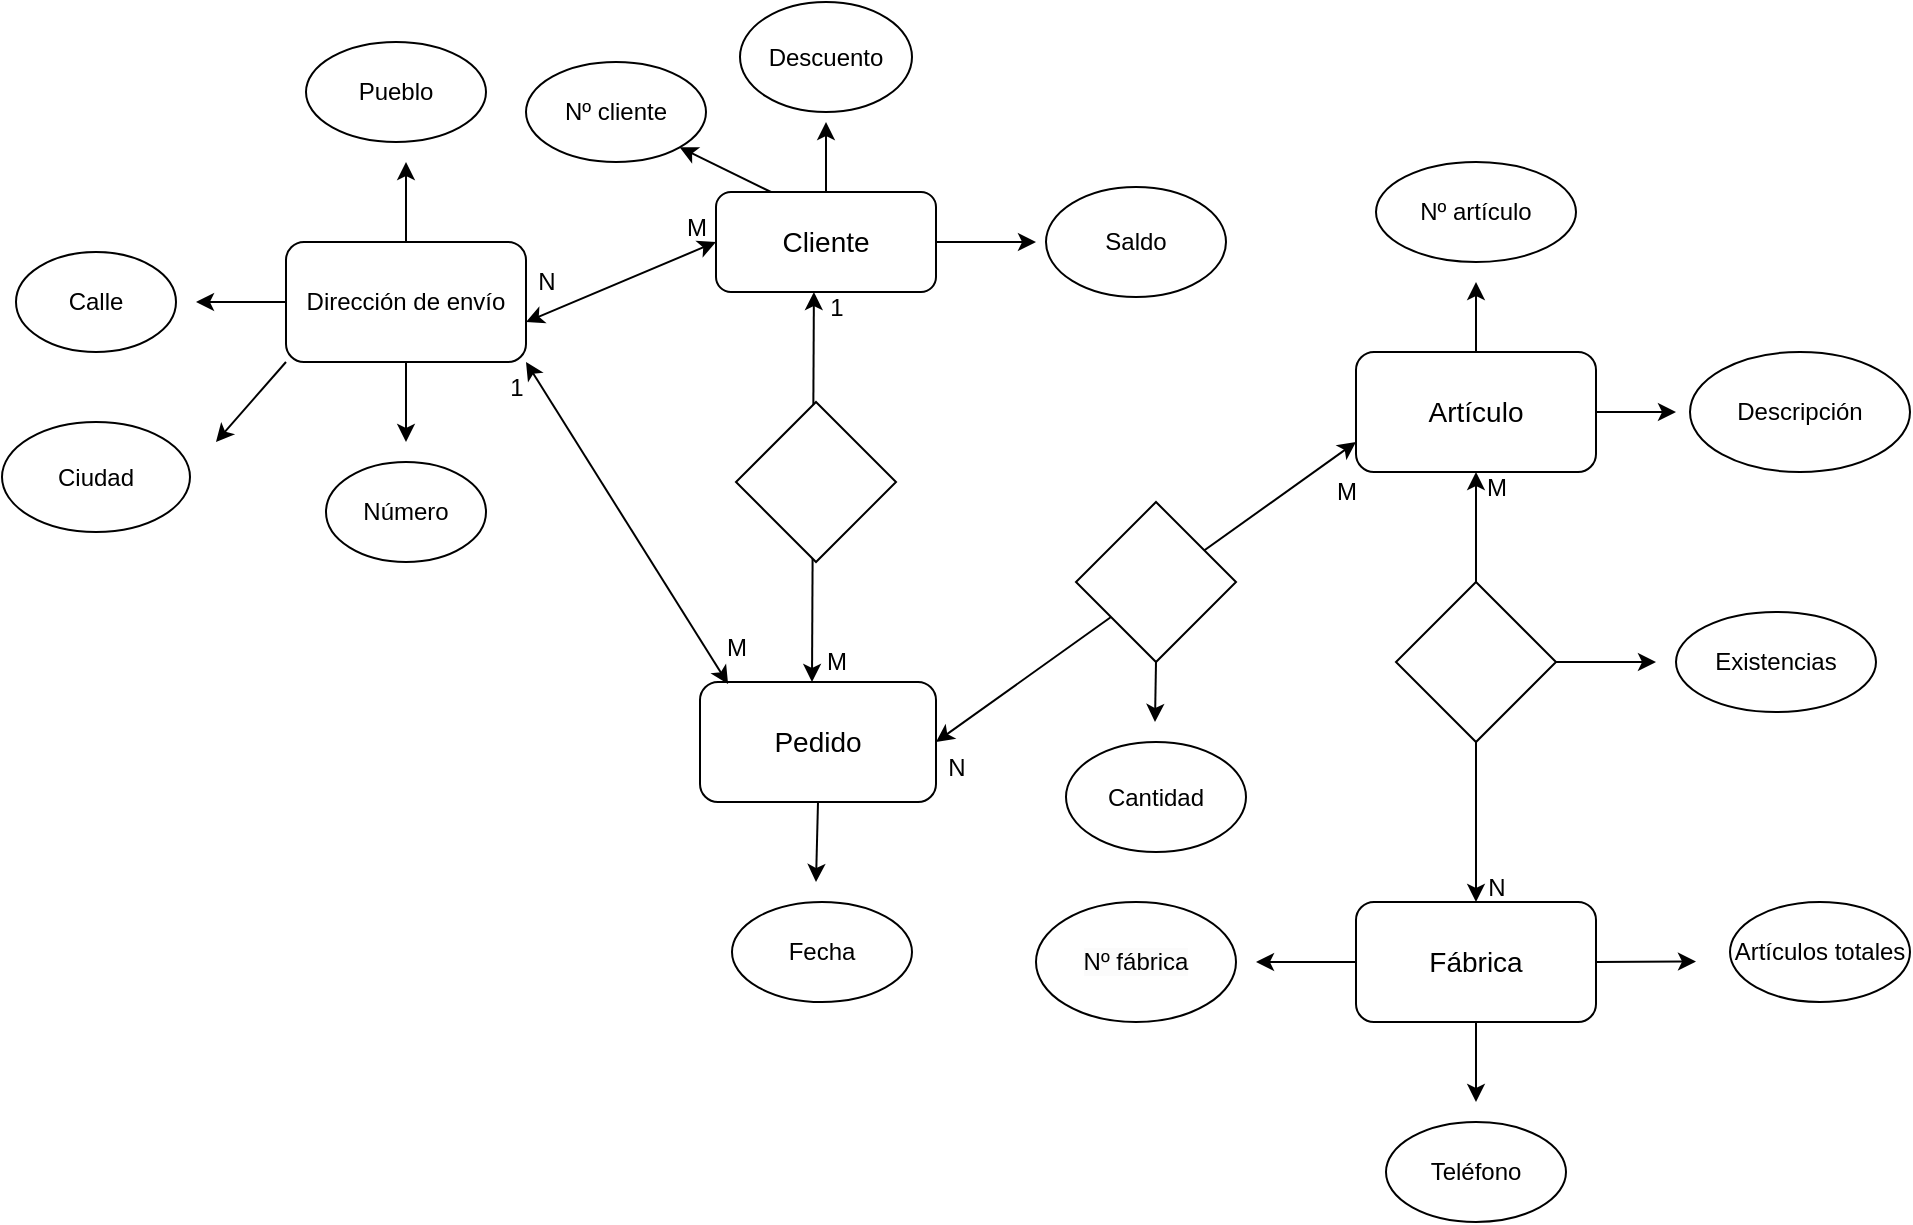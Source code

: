 <mxfile>
    <diagram id="58n1eWY7hebfJUepd4ns" name="Page-1">
        <mxGraphModel dx="1371" dy="809" grid="1" gridSize="10" guides="1" tooltips="1" connect="1" arrows="1" fold="1" page="1" pageScale="1" pageWidth="827" pageHeight="1169" math="0" shadow="0">
            <root>
                <mxCell id="0"/>
                <mxCell id="1" parent="0"/>
                <mxCell id="29" style="edgeStyle=none;html=1;exitX=0.5;exitY=0;exitDx=0;exitDy=0;" edge="1" parent="1" source="2">
                    <mxGeometry relative="1" as="geometry">
                        <mxPoint x="285" y="80" as="targetPoint"/>
                    </mxGeometry>
                </mxCell>
                <mxCell id="39" style="edgeStyle=none;html=1;exitX=1;exitY=0.5;exitDx=0;exitDy=0;" edge="1" parent="1" source="2">
                    <mxGeometry relative="1" as="geometry">
                        <mxPoint x="390" y="140" as="targetPoint"/>
                    </mxGeometry>
                </mxCell>
                <mxCell id="74" style="edgeStyle=none;html=1;exitX=0.25;exitY=0;exitDx=0;exitDy=0;entryX=1;entryY=1;entryDx=0;entryDy=0;" edge="1" parent="1" source="2" target="3">
                    <mxGeometry relative="1" as="geometry"/>
                </mxCell>
                <mxCell id="2" value="&lt;font style=&quot;font-size: 14px;&quot;&gt;Cliente&lt;/font&gt;" style="rounded=1;whiteSpace=wrap;html=1;" parent="1" vertex="1">
                    <mxGeometry x="230" y="115" width="110" height="50" as="geometry"/>
                </mxCell>
                <mxCell id="3" value="Nº cliente" style="ellipse;whiteSpace=wrap;html=1;" parent="1" vertex="1">
                    <mxGeometry x="135" y="50" width="90" height="50" as="geometry"/>
                </mxCell>
                <mxCell id="4" value="Saldo" style="ellipse;whiteSpace=wrap;html=1;" parent="1" vertex="1">
                    <mxGeometry x="395" y="112.5" width="90" height="55" as="geometry"/>
                </mxCell>
                <mxCell id="5" value="Descuento" style="ellipse;whiteSpace=wrap;html=1;" parent="1" vertex="1">
                    <mxGeometry x="242" y="20" width="86" height="55" as="geometry"/>
                </mxCell>
                <mxCell id="30" style="edgeStyle=none;html=1;exitX=0.5;exitY=0;exitDx=0;exitDy=0;" edge="1" parent="1" source="7">
                    <mxGeometry relative="1" as="geometry">
                        <mxPoint x="610" y="160" as="targetPoint"/>
                    </mxGeometry>
                </mxCell>
                <mxCell id="31" style="edgeStyle=none;html=1;exitX=1;exitY=0.5;exitDx=0;exitDy=0;" edge="1" parent="1" source="7">
                    <mxGeometry relative="1" as="geometry">
                        <mxPoint x="710" y="225" as="targetPoint"/>
                    </mxGeometry>
                </mxCell>
                <mxCell id="7" value="&lt;font style=&quot;font-size: 14px;&quot;&gt;Artículo&lt;/font&gt;" style="rounded=1;whiteSpace=wrap;html=1;" parent="1" vertex="1">
                    <mxGeometry x="550" y="195" width="120" height="60" as="geometry"/>
                </mxCell>
                <mxCell id="8" value="Nº artículo" style="ellipse;whiteSpace=wrap;html=1;" parent="1" vertex="1">
                    <mxGeometry x="560" y="100" width="100" height="50" as="geometry"/>
                </mxCell>
                <mxCell id="34" style="edgeStyle=none;html=1;exitX=0;exitY=0.5;exitDx=0;exitDy=0;" edge="1" parent="1" source="9">
                    <mxGeometry relative="1" as="geometry">
                        <mxPoint x="500" y="500" as="targetPoint"/>
                    </mxGeometry>
                </mxCell>
                <mxCell id="35" style="edgeStyle=none;html=1;exitX=0.5;exitY=1;exitDx=0;exitDy=0;" edge="1" parent="1" source="9">
                    <mxGeometry relative="1" as="geometry">
                        <mxPoint x="610" y="570" as="targetPoint"/>
                    </mxGeometry>
                </mxCell>
                <mxCell id="72" style="edgeStyle=none;html=1;exitX=1;exitY=0.5;exitDx=0;exitDy=0;" edge="1" parent="1" source="9">
                    <mxGeometry relative="1" as="geometry">
                        <mxPoint x="720" y="499.75" as="targetPoint"/>
                    </mxGeometry>
                </mxCell>
                <mxCell id="9" value="&lt;font style=&quot;font-size: 14px;&quot;&gt;Fábrica&lt;/font&gt;" style="rounded=1;whiteSpace=wrap;html=1;" parent="1" vertex="1">
                    <mxGeometry x="550" y="470" width="120" height="60" as="geometry"/>
                </mxCell>
                <mxCell id="10" value="Descripción" style="ellipse;whiteSpace=wrap;html=1;" parent="1" vertex="1">
                    <mxGeometry x="717" y="195" width="110" height="60" as="geometry"/>
                </mxCell>
                <mxCell id="11" value="Existencias" style="ellipse;whiteSpace=wrap;html=1;" parent="1" vertex="1">
                    <mxGeometry x="710" y="325" width="100" height="50" as="geometry"/>
                </mxCell>
                <mxCell id="45" style="edgeStyle=none;html=1;exitX=0.5;exitY=1;exitDx=0;exitDy=0;" edge="1" parent="1" source="12">
                    <mxGeometry relative="1" as="geometry">
                        <mxPoint x="280" y="460" as="targetPoint"/>
                    </mxGeometry>
                </mxCell>
                <mxCell id="12" value="&lt;font style=&quot;font-size: 14px;&quot;&gt;Pedido&lt;/font&gt;" style="rounded=1;whiteSpace=wrap;html=1;" parent="1" vertex="1">
                    <mxGeometry x="222" y="360" width="118" height="60" as="geometry"/>
                </mxCell>
                <mxCell id="14" value="Fecha" style="ellipse;whiteSpace=wrap;html=1;" parent="1" vertex="1">
                    <mxGeometry x="238" y="470" width="90" height="50" as="geometry"/>
                </mxCell>
                <mxCell id="16" value="Número" style="ellipse;whiteSpace=wrap;html=1;" parent="1" vertex="1">
                    <mxGeometry x="35" y="250" width="80" height="50" as="geometry"/>
                </mxCell>
                <mxCell id="17" value="Calle" style="ellipse;whiteSpace=wrap;html=1;" parent="1" vertex="1">
                    <mxGeometry x="-120" y="145" width="80" height="50" as="geometry"/>
                </mxCell>
                <mxCell id="18" value="Pueblo" style="ellipse;whiteSpace=wrap;html=1;" parent="1" vertex="1">
                    <mxGeometry x="25" y="40" width="90" height="50" as="geometry"/>
                </mxCell>
                <mxCell id="19" value="Ciudad" style="ellipse;whiteSpace=wrap;html=1;" parent="1" vertex="1">
                    <mxGeometry x="-127" y="230" width="94" height="55" as="geometry"/>
                </mxCell>
                <mxCell id="22" value="Cantidad" style="ellipse;whiteSpace=wrap;html=1;" parent="1" vertex="1">
                    <mxGeometry x="405" y="390" width="90" height="55" as="geometry"/>
                </mxCell>
                <mxCell id="24" value="&lt;meta charset=&quot;utf-8&quot;&gt;&lt;span style=&quot;color: rgb(0, 0, 0); font-family: Helvetica; font-size: 12px; font-style: normal; font-variant-ligatures: normal; font-variant-caps: normal; font-weight: 400; letter-spacing: normal; orphans: 2; text-align: center; text-indent: 0px; text-transform: none; widows: 2; word-spacing: 0px; -webkit-text-stroke-width: 0px; white-space: normal; background-color: rgb(251, 251, 251); text-decoration-thickness: initial; text-decoration-style: initial; text-decoration-color: initial; display: inline !important; float: none;&quot;&gt;Nº fábrica&lt;/span&gt;" style="ellipse;whiteSpace=wrap;html=1;" parent="1" vertex="1">
                    <mxGeometry x="390" y="470" width="100" height="60" as="geometry"/>
                </mxCell>
                <mxCell id="25" value="Teléfono" style="ellipse;whiteSpace=wrap;html=1;" parent="1" vertex="1">
                    <mxGeometry x="565" y="580" width="90" height="50" as="geometry"/>
                </mxCell>
                <mxCell id="26" value="Artículos totales" style="ellipse;whiteSpace=wrap;html=1;" parent="1" vertex="1">
                    <mxGeometry x="737" y="470" width="90" height="50" as="geometry"/>
                </mxCell>
                <mxCell id="32" value="" style="endArrow=classic;startArrow=classic;html=1;entryX=0.5;entryY=1;entryDx=0;entryDy=0;" edge="1" parent="1" target="7">
                    <mxGeometry width="50" height="50" relative="1" as="geometry">
                        <mxPoint x="610" y="470" as="sourcePoint"/>
                        <mxPoint x="610" y="260" as="targetPoint"/>
                    </mxGeometry>
                </mxCell>
                <mxCell id="36" style="edgeStyle=none;html=1;exitX=1;exitY=0.5;exitDx=0;exitDy=0;" edge="1" parent="1" source="33">
                    <mxGeometry relative="1" as="geometry">
                        <mxPoint x="700" y="350" as="targetPoint"/>
                    </mxGeometry>
                </mxCell>
                <mxCell id="33" value="" style="rhombus;whiteSpace=wrap;html=1;" vertex="1" parent="1">
                    <mxGeometry x="570" y="310" width="80" height="80" as="geometry"/>
                </mxCell>
                <mxCell id="40" value="" style="endArrow=classic;startArrow=classic;html=1;entryX=0.445;entryY=1;entryDx=0;entryDy=0;entryPerimeter=0;" edge="1" parent="1" target="2">
                    <mxGeometry width="50" height="50" relative="1" as="geometry">
                        <mxPoint x="278" y="360" as="sourcePoint"/>
                        <mxPoint x="328" y="310" as="targetPoint"/>
                    </mxGeometry>
                </mxCell>
                <mxCell id="42" value="" style="rhombus;whiteSpace=wrap;html=1;" vertex="1" parent="1">
                    <mxGeometry x="240" y="220" width="80" height="80" as="geometry"/>
                </mxCell>
                <mxCell id="52" style="edgeStyle=none;html=1;exitX=0.5;exitY=1;exitDx=0;exitDy=0;" edge="1" parent="1" source="51">
                    <mxGeometry relative="1" as="geometry">
                        <mxPoint x="75" y="240" as="targetPoint"/>
                    </mxGeometry>
                </mxCell>
                <mxCell id="53" style="edgeStyle=none;html=1;exitX=0;exitY=0.5;exitDx=0;exitDy=0;" edge="1" parent="1" source="51">
                    <mxGeometry relative="1" as="geometry">
                        <mxPoint x="-30" y="170" as="targetPoint"/>
                    </mxGeometry>
                </mxCell>
                <mxCell id="54" style="edgeStyle=none;html=1;exitX=0.5;exitY=0;exitDx=0;exitDy=0;" edge="1" parent="1" source="51">
                    <mxGeometry relative="1" as="geometry">
                        <mxPoint x="75" y="100" as="targetPoint"/>
                    </mxGeometry>
                </mxCell>
                <mxCell id="55" style="edgeStyle=none;html=1;exitX=0;exitY=1;exitDx=0;exitDy=0;" edge="1" parent="1" source="51">
                    <mxGeometry relative="1" as="geometry">
                        <mxPoint x="-20" y="240" as="targetPoint"/>
                    </mxGeometry>
                </mxCell>
                <mxCell id="51" value="Dirección de envío" style="rounded=1;whiteSpace=wrap;html=1;" vertex="1" parent="1">
                    <mxGeometry x="15" y="140" width="120" height="60" as="geometry"/>
                </mxCell>
                <mxCell id="57" value="" style="endArrow=classic;startArrow=classic;html=1;entryX=0;entryY=0.5;entryDx=0;entryDy=0;" edge="1" parent="1" target="2">
                    <mxGeometry width="50" height="50" relative="1" as="geometry">
                        <mxPoint x="135" y="180" as="sourcePoint"/>
                        <mxPoint x="185" y="130" as="targetPoint"/>
                    </mxGeometry>
                </mxCell>
                <mxCell id="58" value="" style="endArrow=classic;startArrow=classic;html=1;entryX=1;entryY=1;entryDx=0;entryDy=0;exitX=0.119;exitY=0.017;exitDx=0;exitDy=0;exitPerimeter=0;" edge="1" parent="1" source="12" target="51">
                    <mxGeometry width="50" height="50" relative="1" as="geometry">
                        <mxPoint x="160" y="340" as="sourcePoint"/>
                        <mxPoint x="210" y="290" as="targetPoint"/>
                    </mxGeometry>
                </mxCell>
                <mxCell id="59" value="N" style="text;html=1;align=center;verticalAlign=middle;resizable=0;points=[];autosize=1;strokeColor=none;fillColor=none;" vertex="1" parent="1">
                    <mxGeometry x="130" y="145" width="30" height="30" as="geometry"/>
                </mxCell>
                <mxCell id="62" value="N" style="text;html=1;align=center;verticalAlign=middle;resizable=0;points=[];autosize=1;strokeColor=none;fillColor=none;" vertex="1" parent="1">
                    <mxGeometry x="605" y="448" width="30" height="30" as="geometry"/>
                </mxCell>
                <mxCell id="63" value="M" style="text;html=1;align=center;verticalAlign=middle;resizable=0;points=[];autosize=1;strokeColor=none;fillColor=none;" vertex="1" parent="1">
                    <mxGeometry x="605" y="248" width="30" height="30" as="geometry"/>
                </mxCell>
                <mxCell id="68" value="1" style="text;html=1;align=center;verticalAlign=middle;resizable=0;points=[];autosize=1;strokeColor=none;fillColor=none;" vertex="1" parent="1">
                    <mxGeometry x="115" y="198" width="30" height="30" as="geometry"/>
                </mxCell>
                <mxCell id="71" value="M" style="text;html=1;align=center;verticalAlign=middle;resizable=0;points=[];autosize=1;strokeColor=none;fillColor=none;" vertex="1" parent="1">
                    <mxGeometry x="205" y="118" width="30" height="30" as="geometry"/>
                </mxCell>
                <mxCell id="73" value="M" style="text;html=1;align=center;verticalAlign=middle;resizable=0;points=[];autosize=1;strokeColor=none;fillColor=none;" vertex="1" parent="1">
                    <mxGeometry x="225" y="328" width="30" height="30" as="geometry"/>
                </mxCell>
                <mxCell id="77" value="" style="endArrow=classic;startArrow=classic;html=1;entryX=0;entryY=0.75;entryDx=0;entryDy=0;" edge="1" parent="1" target="7">
                    <mxGeometry width="50" height="50" relative="1" as="geometry">
                        <mxPoint x="340" y="390" as="sourcePoint"/>
                        <mxPoint x="530" y="250" as="targetPoint"/>
                    </mxGeometry>
                </mxCell>
                <mxCell id="79" style="edgeStyle=none;html=1;exitX=0.5;exitY=1;exitDx=0;exitDy=0;" edge="1" parent="1" source="78">
                    <mxGeometry relative="1" as="geometry">
                        <mxPoint x="449.5" y="380" as="targetPoint"/>
                    </mxGeometry>
                </mxCell>
                <mxCell id="78" value="" style="rhombus;whiteSpace=wrap;html=1;" vertex="1" parent="1">
                    <mxGeometry x="410" y="270" width="80" height="80" as="geometry"/>
                </mxCell>
                <mxCell id="80" value="M" style="text;html=1;align=center;verticalAlign=middle;resizable=0;points=[];autosize=1;strokeColor=none;fillColor=none;" vertex="1" parent="1">
                    <mxGeometry x="530" y="250" width="30" height="30" as="geometry"/>
                </mxCell>
                <mxCell id="81" value="N" style="text;html=1;align=center;verticalAlign=middle;resizable=0;points=[];autosize=1;strokeColor=none;fillColor=none;" vertex="1" parent="1">
                    <mxGeometry x="335" y="388" width="30" height="30" as="geometry"/>
                </mxCell>
                <mxCell id="82" value="1" style="text;html=1;align=center;verticalAlign=middle;resizable=0;points=[];autosize=1;strokeColor=none;fillColor=none;" vertex="1" parent="1">
                    <mxGeometry x="275" y="158" width="30" height="30" as="geometry"/>
                </mxCell>
                <mxCell id="83" value="M" style="text;html=1;align=center;verticalAlign=middle;resizable=0;points=[];autosize=1;strokeColor=none;fillColor=none;" vertex="1" parent="1">
                    <mxGeometry x="275" y="335" width="30" height="30" as="geometry"/>
                </mxCell>
            </root>
        </mxGraphModel>
    </diagram>
</mxfile>